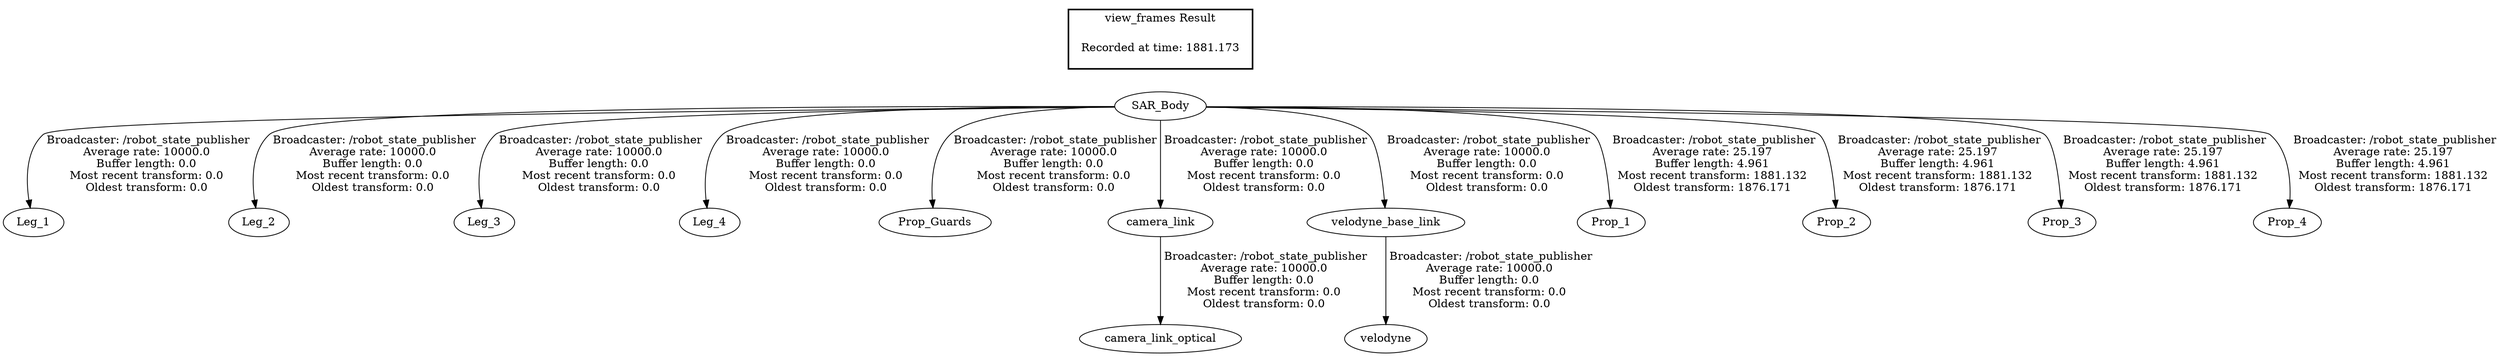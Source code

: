 digraph G {
"SAR_Body" -> "Leg_1"[label=" Broadcaster: /robot_state_publisher\nAverage rate: 10000.0\nBuffer length: 0.0\nMost recent transform: 0.0\nOldest transform: 0.0\n"];
"SAR_Body" -> "Leg_2"[label=" Broadcaster: /robot_state_publisher\nAverage rate: 10000.0\nBuffer length: 0.0\nMost recent transform: 0.0\nOldest transform: 0.0\n"];
"SAR_Body" -> "Leg_3"[label=" Broadcaster: /robot_state_publisher\nAverage rate: 10000.0\nBuffer length: 0.0\nMost recent transform: 0.0\nOldest transform: 0.0\n"];
"SAR_Body" -> "Leg_4"[label=" Broadcaster: /robot_state_publisher\nAverage rate: 10000.0\nBuffer length: 0.0\nMost recent transform: 0.0\nOldest transform: 0.0\n"];
"SAR_Body" -> "Prop_Guards"[label=" Broadcaster: /robot_state_publisher\nAverage rate: 10000.0\nBuffer length: 0.0\nMost recent transform: 0.0\nOldest transform: 0.0\n"];
"SAR_Body" -> "camera_link"[label=" Broadcaster: /robot_state_publisher\nAverage rate: 10000.0\nBuffer length: 0.0\nMost recent transform: 0.0\nOldest transform: 0.0\n"];
"camera_link" -> "camera_link_optical"[label=" Broadcaster: /robot_state_publisher\nAverage rate: 10000.0\nBuffer length: 0.0\nMost recent transform: 0.0\nOldest transform: 0.0\n"];
"SAR_Body" -> "velodyne_base_link"[label=" Broadcaster: /robot_state_publisher\nAverage rate: 10000.0\nBuffer length: 0.0\nMost recent transform: 0.0\nOldest transform: 0.0\n"];
"velodyne_base_link" -> "velodyne"[label=" Broadcaster: /robot_state_publisher\nAverage rate: 10000.0\nBuffer length: 0.0\nMost recent transform: 0.0\nOldest transform: 0.0\n"];
"SAR_Body" -> "Prop_1"[label=" Broadcaster: /robot_state_publisher\nAverage rate: 25.197\nBuffer length: 4.961\nMost recent transform: 1881.132\nOldest transform: 1876.171\n"];
"SAR_Body" -> "Prop_2"[label=" Broadcaster: /robot_state_publisher\nAverage rate: 25.197\nBuffer length: 4.961\nMost recent transform: 1881.132\nOldest transform: 1876.171\n"];
"SAR_Body" -> "Prop_3"[label=" Broadcaster: /robot_state_publisher\nAverage rate: 25.197\nBuffer length: 4.961\nMost recent transform: 1881.132\nOldest transform: 1876.171\n"];
"SAR_Body" -> "Prop_4"[label=" Broadcaster: /robot_state_publisher\nAverage rate: 25.197\nBuffer length: 4.961\nMost recent transform: 1881.132\nOldest transform: 1876.171\n"];
edge [style=invis];
 subgraph cluster_legend { style=bold; color=black; label ="view_frames Result";
"Recorded at time: 1881.173"[ shape=plaintext ] ;
}->"SAR_Body";
}